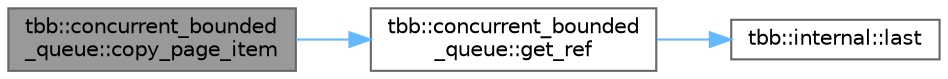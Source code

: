 digraph "tbb::concurrent_bounded_queue::copy_page_item"
{
 // LATEX_PDF_SIZE
  bgcolor="transparent";
  edge [fontname=Helvetica,fontsize=10,labelfontname=Helvetica,labelfontsize=10];
  node [fontname=Helvetica,fontsize=10,shape=box,height=0.2,width=0.4];
  rankdir="LR";
  Node1 [id="Node000001",label="tbb::concurrent_bounded\l_queue::copy_page_item",height=0.2,width=0.4,color="gray40", fillcolor="grey60", style="filled", fontcolor="black",tooltip=" "];
  Node1 -> Node2 [id="edge3_Node000001_Node000002",color="steelblue1",style="solid",tooltip=" "];
  Node2 [id="Node000002",label="tbb::concurrent_bounded\l_queue::get_ref",height=0.2,width=0.4,color="grey40", fillcolor="white", style="filled",URL="$classtbb_1_1concurrent__bounded__queue.html#a5285bbb2c1bafa6373697db72d94c7c3",tooltip=" "];
  Node2 -> Node3 [id="edge4_Node000002_Node000003",color="steelblue1",style="solid",tooltip=" "];
  Node3 [id="Node000003",label="tbb::internal::last",height=0.2,width=0.4,color="grey40", fillcolor="white", style="filled",URL="$namespacetbb_1_1internal.html#a18405c9631e7064d3af5662f30a84dd2",tooltip=" "];
}
